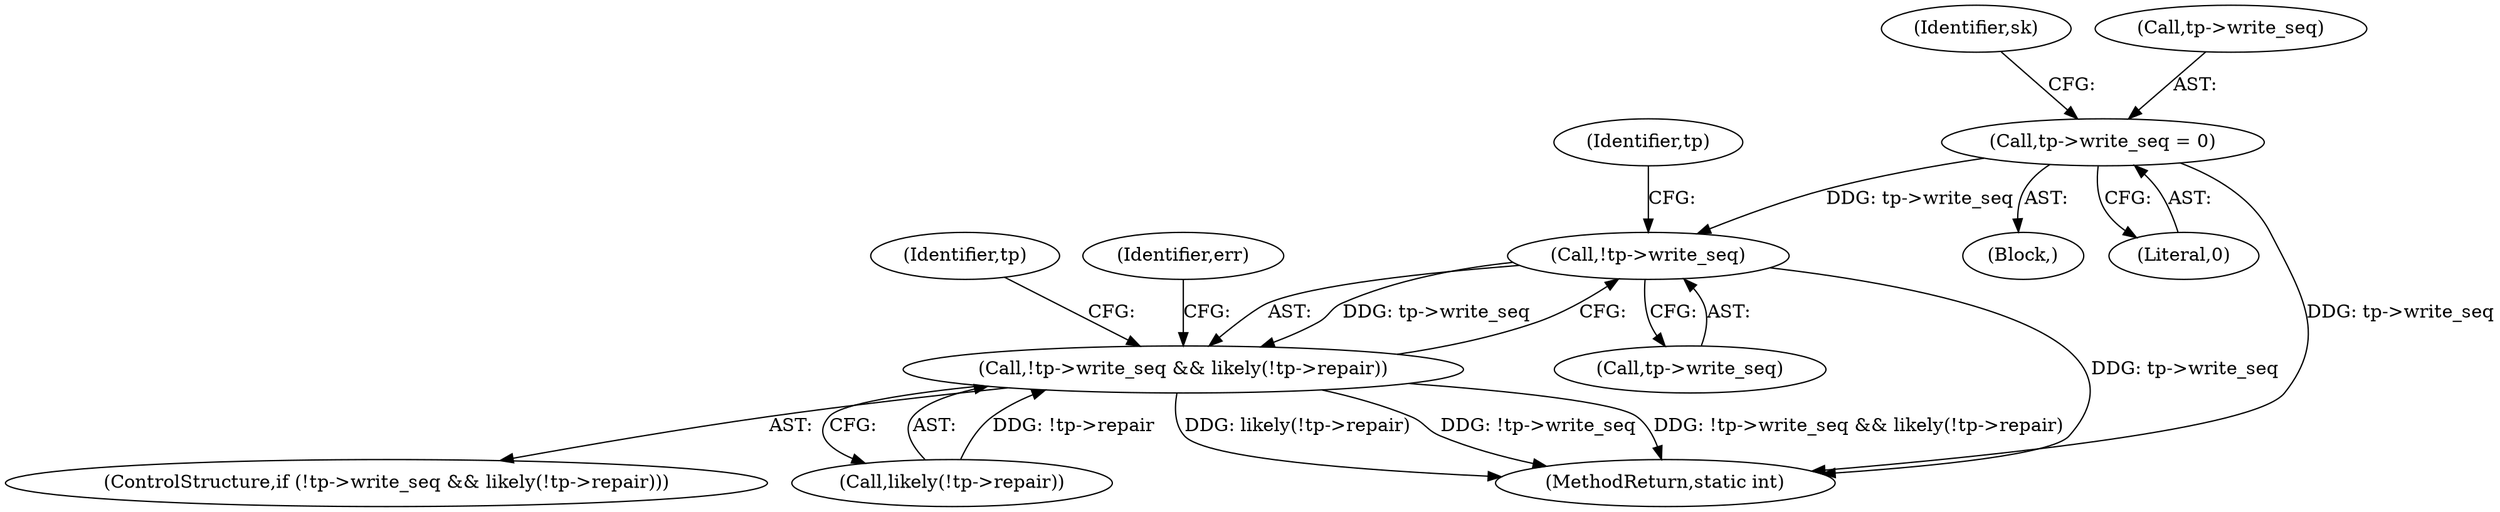 digraph "0_linux_45f6fad84cc305103b28d73482b344d7f5b76f39_15@API" {
"1000315" [label="(Call,tp->write_seq = 0)"];
"1000658" [label="(Call,!tp->write_seq)"];
"1000657" [label="(Call,!tp->write_seq && likely(!tp->repair))"];
"1000300" [label="(Block,)"];
"1000656" [label="(ControlStructure,if (!tp->write_seq && likely(!tp->repair)))"];
"1000315" [label="(Call,tp->write_seq = 0)"];
"1000665" [label="(Identifier,tp)"];
"1000662" [label="(Call,likely(!tp->repair))"];
"1000319" [label="(Literal,0)"];
"1000658" [label="(Call,!tp->write_seq)"];
"1000669" [label="(Identifier,tp)"];
"1000659" [label="(Call,tp->write_seq)"];
"1000322" [label="(Identifier,sk)"];
"1000657" [label="(Call,!tp->write_seq && likely(!tp->repair))"];
"1000716" [label="(MethodReturn,static int)"];
"1000689" [label="(Identifier,err)"];
"1000316" [label="(Call,tp->write_seq)"];
"1000315" -> "1000300"  [label="AST: "];
"1000315" -> "1000319"  [label="CFG: "];
"1000316" -> "1000315"  [label="AST: "];
"1000319" -> "1000315"  [label="AST: "];
"1000322" -> "1000315"  [label="CFG: "];
"1000315" -> "1000716"  [label="DDG: tp->write_seq"];
"1000315" -> "1000658"  [label="DDG: tp->write_seq"];
"1000658" -> "1000657"  [label="AST: "];
"1000658" -> "1000659"  [label="CFG: "];
"1000659" -> "1000658"  [label="AST: "];
"1000665" -> "1000658"  [label="CFG: "];
"1000657" -> "1000658"  [label="CFG: "];
"1000658" -> "1000716"  [label="DDG: tp->write_seq"];
"1000658" -> "1000657"  [label="DDG: tp->write_seq"];
"1000657" -> "1000656"  [label="AST: "];
"1000657" -> "1000662"  [label="CFG: "];
"1000662" -> "1000657"  [label="AST: "];
"1000669" -> "1000657"  [label="CFG: "];
"1000689" -> "1000657"  [label="CFG: "];
"1000657" -> "1000716"  [label="DDG: likely(!tp->repair)"];
"1000657" -> "1000716"  [label="DDG: !tp->write_seq"];
"1000657" -> "1000716"  [label="DDG: !tp->write_seq && likely(!tp->repair)"];
"1000662" -> "1000657"  [label="DDG: !tp->repair"];
}
